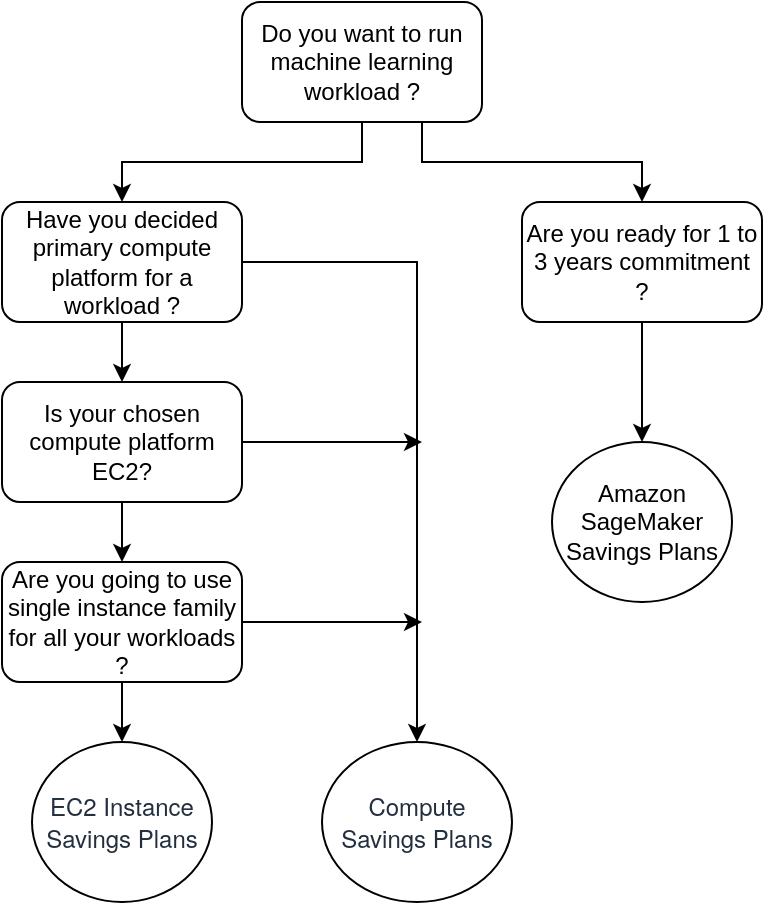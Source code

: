 <mxfile version="20.2.3" type="github">
  <diagram id="p7Yx6SKq140OhYaxNJ3j" name="Page-1">
    <mxGraphModel dx="868" dy="589" grid="1" gridSize="10" guides="1" tooltips="1" connect="1" arrows="1" fold="1" page="1" pageScale="1" pageWidth="850" pageHeight="1100" math="0" shadow="0">
      <root>
        <mxCell id="0" />
        <mxCell id="1" parent="0" />
        <mxCell id="hQFpgfugJIjpB1pTZ4c0-16" style="edgeStyle=orthogonalEdgeStyle;rounded=0;orthogonalLoop=1;jettySize=auto;html=1;exitX=0.5;exitY=1;exitDx=0;exitDy=0;entryX=0.5;entryY=0;entryDx=0;entryDy=0;fontSize=12;" edge="1" parent="1" source="hQFpgfugJIjpB1pTZ4c0-1" target="hQFpgfugJIjpB1pTZ4c0-15">
          <mxGeometry relative="1" as="geometry" />
        </mxCell>
        <mxCell id="hQFpgfugJIjpB1pTZ4c0-19" style="edgeStyle=orthogonalEdgeStyle;rounded=0;orthogonalLoop=1;jettySize=auto;html=1;exitX=1;exitY=0.5;exitDx=0;exitDy=0;fontSize=12;" edge="1" parent="1" source="hQFpgfugJIjpB1pTZ4c0-1" target="hQFpgfugJIjpB1pTZ4c0-14">
          <mxGeometry relative="1" as="geometry" />
        </mxCell>
        <mxCell id="hQFpgfugJIjpB1pTZ4c0-1" value="Have you decided primary compute platform for a workload ?" style="rounded=1;whiteSpace=wrap;html=1;" vertex="1" parent="1">
          <mxGeometry x="120" y="140" width="120" height="60" as="geometry" />
        </mxCell>
        <mxCell id="hQFpgfugJIjpB1pTZ4c0-4" style="edgeStyle=orthogonalEdgeStyle;rounded=0;orthogonalLoop=1;jettySize=auto;html=1;exitX=0.5;exitY=1;exitDx=0;exitDy=0;" edge="1" parent="1" source="hQFpgfugJIjpB1pTZ4c0-3" target="hQFpgfugJIjpB1pTZ4c0-1">
          <mxGeometry relative="1" as="geometry" />
        </mxCell>
        <mxCell id="hQFpgfugJIjpB1pTZ4c0-6" style="edgeStyle=orthogonalEdgeStyle;rounded=0;orthogonalLoop=1;jettySize=auto;html=1;exitX=0.75;exitY=1;exitDx=0;exitDy=0;" edge="1" parent="1" source="hQFpgfugJIjpB1pTZ4c0-3" target="hQFpgfugJIjpB1pTZ4c0-5">
          <mxGeometry relative="1" as="geometry" />
        </mxCell>
        <mxCell id="hQFpgfugJIjpB1pTZ4c0-3" value="Do you want to run machine learning workload ?" style="rounded=1;whiteSpace=wrap;html=1;" vertex="1" parent="1">
          <mxGeometry x="240" y="40" width="120" height="60" as="geometry" />
        </mxCell>
        <mxCell id="hQFpgfugJIjpB1pTZ4c0-9" style="edgeStyle=orthogonalEdgeStyle;rounded=0;orthogonalLoop=1;jettySize=auto;html=1;exitX=0.5;exitY=1;exitDx=0;exitDy=0;" edge="1" parent="1" source="hQFpgfugJIjpB1pTZ4c0-5" target="hQFpgfugJIjpB1pTZ4c0-8">
          <mxGeometry relative="1" as="geometry" />
        </mxCell>
        <mxCell id="hQFpgfugJIjpB1pTZ4c0-5" value="Are you ready for 1 to 3 years commitment ?" style="rounded=1;whiteSpace=wrap;html=1;" vertex="1" parent="1">
          <mxGeometry x="380" y="140" width="120" height="60" as="geometry" />
        </mxCell>
        <mxCell id="hQFpgfugJIjpB1pTZ4c0-8" value="Amazon SageMaker Savings Plans" style="ellipse;whiteSpace=wrap;html=1;" vertex="1" parent="1">
          <mxGeometry x="395" y="260" width="90" height="80" as="geometry" />
        </mxCell>
        <mxCell id="hQFpgfugJIjpB1pTZ4c0-18" style="edgeStyle=orthogonalEdgeStyle;rounded=0;orthogonalLoop=1;jettySize=auto;html=1;exitX=0.5;exitY=1;exitDx=0;exitDy=0;entryX=0.5;entryY=0;entryDx=0;entryDy=0;fontSize=12;" edge="1" parent="1" source="hQFpgfugJIjpB1pTZ4c0-10" target="hQFpgfugJIjpB1pTZ4c0-12">
          <mxGeometry relative="1" as="geometry" />
        </mxCell>
        <mxCell id="hQFpgfugJIjpB1pTZ4c0-21" style="edgeStyle=orthogonalEdgeStyle;rounded=0;orthogonalLoop=1;jettySize=auto;html=1;exitX=1;exitY=0.5;exitDx=0;exitDy=0;fontSize=12;" edge="1" parent="1" source="hQFpgfugJIjpB1pTZ4c0-10">
          <mxGeometry relative="1" as="geometry">
            <mxPoint x="330" y="350" as="targetPoint" />
          </mxGeometry>
        </mxCell>
        <mxCell id="hQFpgfugJIjpB1pTZ4c0-10" value="Are you going to use single instance family for all your workloads ?" style="rounded=1;whiteSpace=wrap;html=1;" vertex="1" parent="1">
          <mxGeometry x="120" y="320" width="120" height="60" as="geometry" />
        </mxCell>
        <mxCell id="hQFpgfugJIjpB1pTZ4c0-12" value="&lt;span style=&quot;box-sizing: border-box; font-family: AmazonEmberBold, &amp;quot;Helvetica Neue Bold&amp;quot;, &amp;quot;Helvetica Neue&amp;quot;, Helvetica, Arial, sans-serif; color: rgb(35, 47, 62); text-align: left;&quot;&gt;&lt;font style=&quot;font-size: 12px;&quot;&gt;EC2 Instance Savings Plans&lt;/font&gt;&lt;/span&gt;" style="ellipse;whiteSpace=wrap;html=1;" vertex="1" parent="1">
          <mxGeometry x="135" y="410" width="90" height="80" as="geometry" />
        </mxCell>
        <mxCell id="hQFpgfugJIjpB1pTZ4c0-14" value="&lt;span style=&quot;box-sizing: border-box; font-family: AmazonEmberBold, &amp;quot;Helvetica Neue Bold&amp;quot;, &amp;quot;Helvetica Neue&amp;quot;, Helvetica, Arial, sans-serif; color: rgb(35, 47, 62); text-align: left;&quot;&gt;&lt;font style=&quot;font-size: 12px;&quot;&gt;Compute Savings Plans&lt;/font&gt;&lt;/span&gt;" style="ellipse;whiteSpace=wrap;html=1;fontSize=12;" vertex="1" parent="1">
          <mxGeometry x="280" y="410" width="95" height="80" as="geometry" />
        </mxCell>
        <mxCell id="hQFpgfugJIjpB1pTZ4c0-17" style="edgeStyle=orthogonalEdgeStyle;rounded=0;orthogonalLoop=1;jettySize=auto;html=1;exitX=0.5;exitY=1;exitDx=0;exitDy=0;fontSize=12;" edge="1" parent="1" source="hQFpgfugJIjpB1pTZ4c0-15" target="hQFpgfugJIjpB1pTZ4c0-10">
          <mxGeometry relative="1" as="geometry" />
        </mxCell>
        <mxCell id="hQFpgfugJIjpB1pTZ4c0-20" style="edgeStyle=orthogonalEdgeStyle;rounded=0;orthogonalLoop=1;jettySize=auto;html=1;exitX=1;exitY=0.5;exitDx=0;exitDy=0;fontSize=12;" edge="1" parent="1" source="hQFpgfugJIjpB1pTZ4c0-15">
          <mxGeometry relative="1" as="geometry">
            <mxPoint x="330" y="260" as="targetPoint" />
          </mxGeometry>
        </mxCell>
        <mxCell id="hQFpgfugJIjpB1pTZ4c0-15" value="Is your chosen compute platform EC2?" style="rounded=1;whiteSpace=wrap;html=1;" vertex="1" parent="1">
          <mxGeometry x="120" y="230" width="120" height="60" as="geometry" />
        </mxCell>
      </root>
    </mxGraphModel>
  </diagram>
</mxfile>

